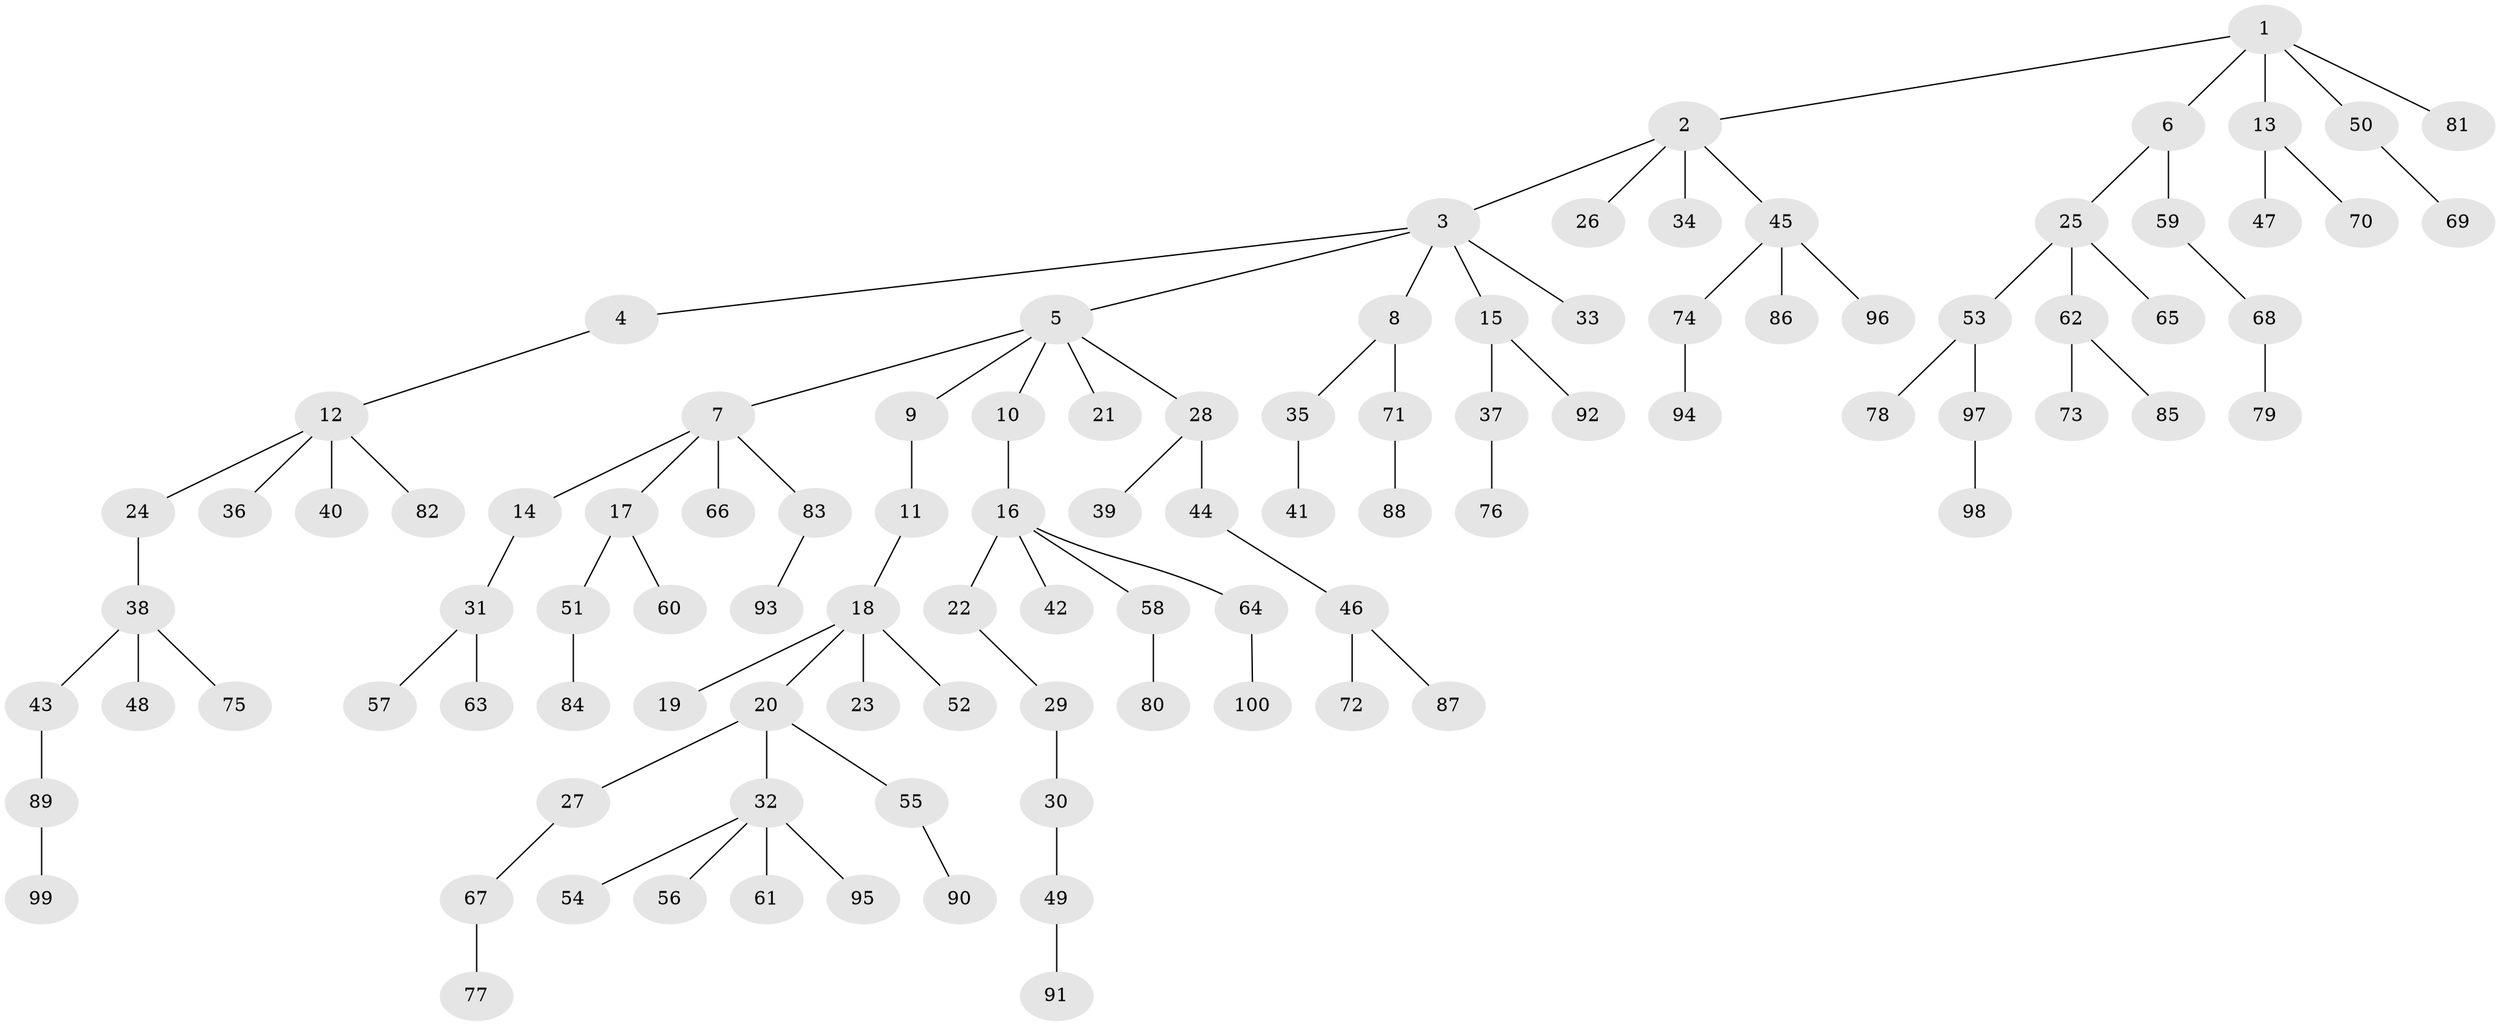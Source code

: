 // coarse degree distribution, {4: 0.11764705882352941, 5: 0.0196078431372549, 2: 0.29411764705882354, 3: 0.11764705882352941, 1: 0.45098039215686275}
// Generated by graph-tools (version 1.1) at 2025/51/03/04/25 22:51:55]
// undirected, 100 vertices, 99 edges
graph export_dot {
  node [color=gray90,style=filled];
  1;
  2;
  3;
  4;
  5;
  6;
  7;
  8;
  9;
  10;
  11;
  12;
  13;
  14;
  15;
  16;
  17;
  18;
  19;
  20;
  21;
  22;
  23;
  24;
  25;
  26;
  27;
  28;
  29;
  30;
  31;
  32;
  33;
  34;
  35;
  36;
  37;
  38;
  39;
  40;
  41;
  42;
  43;
  44;
  45;
  46;
  47;
  48;
  49;
  50;
  51;
  52;
  53;
  54;
  55;
  56;
  57;
  58;
  59;
  60;
  61;
  62;
  63;
  64;
  65;
  66;
  67;
  68;
  69;
  70;
  71;
  72;
  73;
  74;
  75;
  76;
  77;
  78;
  79;
  80;
  81;
  82;
  83;
  84;
  85;
  86;
  87;
  88;
  89;
  90;
  91;
  92;
  93;
  94;
  95;
  96;
  97;
  98;
  99;
  100;
  1 -- 2;
  1 -- 6;
  1 -- 13;
  1 -- 50;
  1 -- 81;
  2 -- 3;
  2 -- 26;
  2 -- 34;
  2 -- 45;
  3 -- 4;
  3 -- 5;
  3 -- 8;
  3 -- 15;
  3 -- 33;
  4 -- 12;
  5 -- 7;
  5 -- 9;
  5 -- 10;
  5 -- 21;
  5 -- 28;
  6 -- 25;
  6 -- 59;
  7 -- 14;
  7 -- 17;
  7 -- 66;
  7 -- 83;
  8 -- 35;
  8 -- 71;
  9 -- 11;
  10 -- 16;
  11 -- 18;
  12 -- 24;
  12 -- 36;
  12 -- 40;
  12 -- 82;
  13 -- 47;
  13 -- 70;
  14 -- 31;
  15 -- 37;
  15 -- 92;
  16 -- 22;
  16 -- 42;
  16 -- 58;
  16 -- 64;
  17 -- 51;
  17 -- 60;
  18 -- 19;
  18 -- 20;
  18 -- 23;
  18 -- 52;
  20 -- 27;
  20 -- 32;
  20 -- 55;
  22 -- 29;
  24 -- 38;
  25 -- 53;
  25 -- 62;
  25 -- 65;
  27 -- 67;
  28 -- 39;
  28 -- 44;
  29 -- 30;
  30 -- 49;
  31 -- 57;
  31 -- 63;
  32 -- 54;
  32 -- 56;
  32 -- 61;
  32 -- 95;
  35 -- 41;
  37 -- 76;
  38 -- 43;
  38 -- 48;
  38 -- 75;
  43 -- 89;
  44 -- 46;
  45 -- 74;
  45 -- 86;
  45 -- 96;
  46 -- 72;
  46 -- 87;
  49 -- 91;
  50 -- 69;
  51 -- 84;
  53 -- 78;
  53 -- 97;
  55 -- 90;
  58 -- 80;
  59 -- 68;
  62 -- 73;
  62 -- 85;
  64 -- 100;
  67 -- 77;
  68 -- 79;
  71 -- 88;
  74 -- 94;
  83 -- 93;
  89 -- 99;
  97 -- 98;
}
